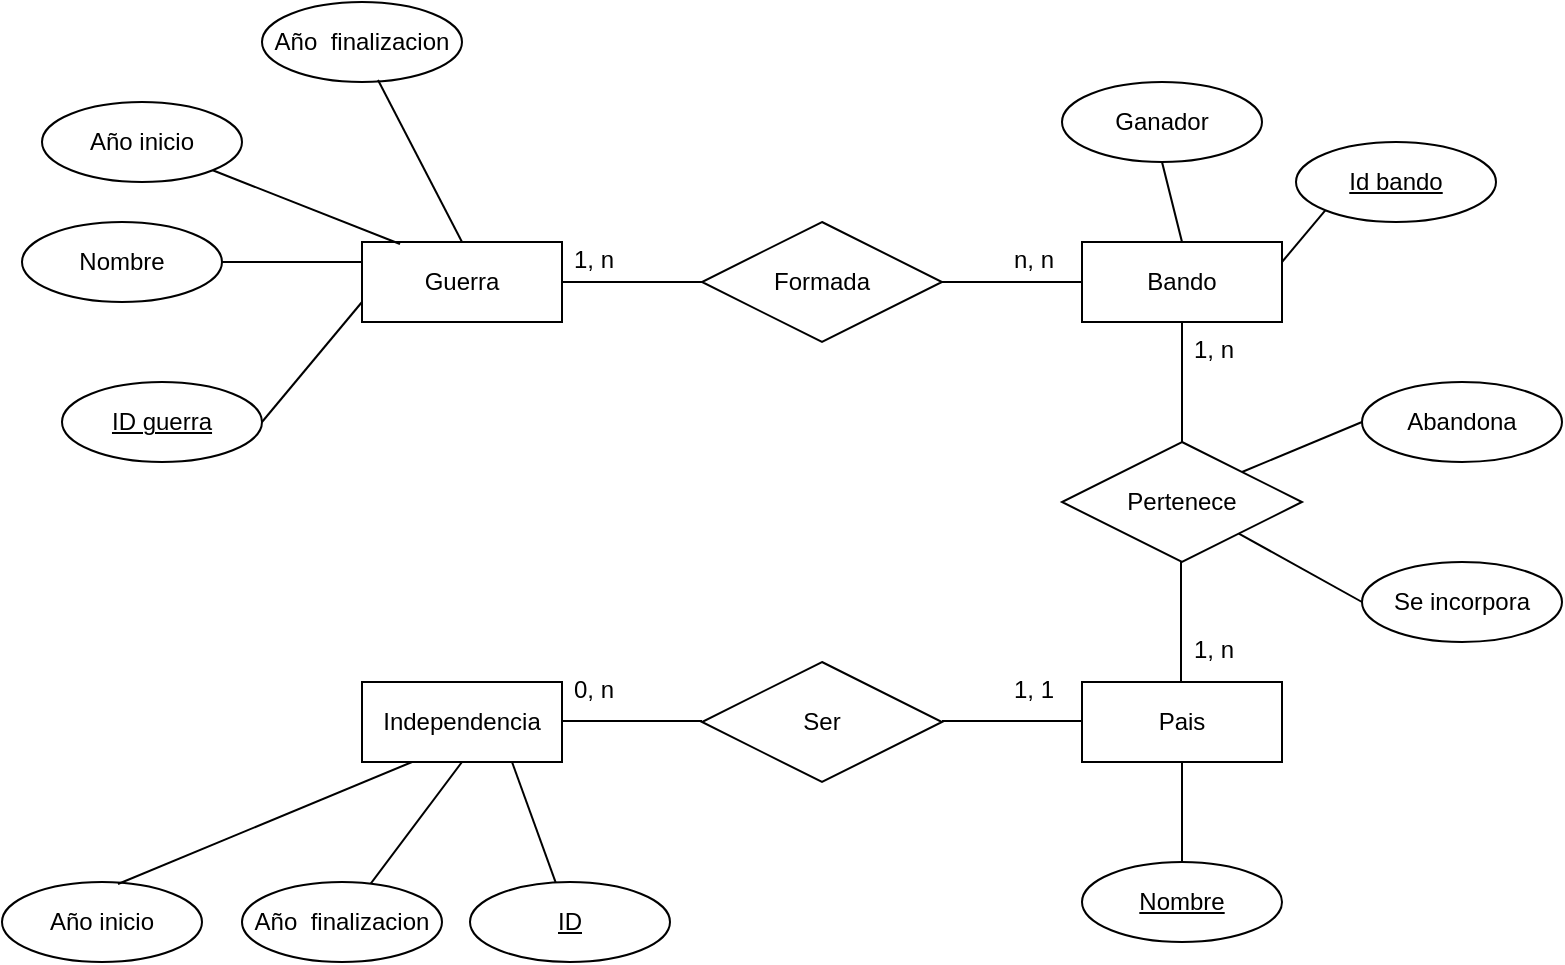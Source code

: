 <mxfile version="22.0.4" type="github">
  <diagram name="Página-1" id="gQ8KJBxwYr7MsjFpWVNr">
    <mxGraphModel dx="1434" dy="750" grid="1" gridSize="10" guides="1" tooltips="1" connect="1" arrows="1" fold="1" page="1" pageScale="1" pageWidth="827" pageHeight="1169" math="0" shadow="0">
      <root>
        <mxCell id="0" />
        <mxCell id="1" parent="0" />
        <mxCell id="Mv-20z191rOxumVOD1xC-1" value="Guerra" style="whiteSpace=wrap;html=1;align=center;" vertex="1" parent="1">
          <mxGeometry x="260" y="150" width="100" height="40" as="geometry" />
        </mxCell>
        <mxCell id="Mv-20z191rOxumVOD1xC-2" value="Pais" style="whiteSpace=wrap;html=1;align=center;" vertex="1" parent="1">
          <mxGeometry x="620" y="370" width="100" height="40" as="geometry" />
        </mxCell>
        <mxCell id="Mv-20z191rOxumVOD1xC-3" value="Bando" style="whiteSpace=wrap;html=1;align=center;" vertex="1" parent="1">
          <mxGeometry x="620" y="150" width="100" height="40" as="geometry" />
        </mxCell>
        <mxCell id="Mv-20z191rOxumVOD1xC-4" value="Año inicio" style="ellipse;whiteSpace=wrap;html=1;align=center;" vertex="1" parent="1">
          <mxGeometry x="100" y="80" width="100" height="40" as="geometry" />
        </mxCell>
        <mxCell id="Mv-20z191rOxumVOD1xC-5" value="Año&amp;nbsp; finalizacion" style="ellipse;whiteSpace=wrap;html=1;align=center;" vertex="1" parent="1">
          <mxGeometry x="210" y="30" width="100" height="40" as="geometry" />
        </mxCell>
        <mxCell id="Mv-20z191rOxumVOD1xC-6" value="Nombre" style="ellipse;whiteSpace=wrap;html=1;align=center;" vertex="1" parent="1">
          <mxGeometry x="90" y="140" width="100" height="40" as="geometry" />
        </mxCell>
        <mxCell id="Mv-20z191rOxumVOD1xC-7" value="ID guerra" style="ellipse;whiteSpace=wrap;html=1;align=center;fontStyle=4;" vertex="1" parent="1">
          <mxGeometry x="110" y="220" width="100" height="40" as="geometry" />
        </mxCell>
        <mxCell id="Mv-20z191rOxumVOD1xC-9" value="Nombre" style="ellipse;whiteSpace=wrap;html=1;align=center;fontStyle=4;" vertex="1" parent="1">
          <mxGeometry x="620" y="460" width="100" height="40" as="geometry" />
        </mxCell>
        <mxCell id="Mv-20z191rOxumVOD1xC-10" value="Formada" style="shape=rhombus;perimeter=rhombusPerimeter;whiteSpace=wrap;html=1;align=center;" vertex="1" parent="1">
          <mxGeometry x="430" y="140" width="120" height="60" as="geometry" />
        </mxCell>
        <mxCell id="Mv-20z191rOxumVOD1xC-11" value="" style="endArrow=none;html=1;rounded=0;exitX=1;exitY=0.5;exitDx=0;exitDy=0;entryX=0;entryY=0.5;entryDx=0;entryDy=0;" edge="1" parent="1" source="Mv-20z191rOxumVOD1xC-1" target="Mv-20z191rOxumVOD1xC-10">
          <mxGeometry relative="1" as="geometry">
            <mxPoint x="330" y="390" as="sourcePoint" />
            <mxPoint x="490" y="390" as="targetPoint" />
          </mxGeometry>
        </mxCell>
        <mxCell id="Mv-20z191rOxumVOD1xC-12" value="" style="endArrow=none;html=1;rounded=0;exitX=1;exitY=0.5;exitDx=0;exitDy=0;entryX=0;entryY=0.5;entryDx=0;entryDy=0;" edge="1" parent="1">
          <mxGeometry relative="1" as="geometry">
            <mxPoint x="550" y="170" as="sourcePoint" />
            <mxPoint x="620" y="170" as="targetPoint" />
          </mxGeometry>
        </mxCell>
        <mxCell id="Mv-20z191rOxumVOD1xC-13" value="Ganador" style="ellipse;whiteSpace=wrap;html=1;align=center;" vertex="1" parent="1">
          <mxGeometry x="610" y="70" width="100" height="40" as="geometry" />
        </mxCell>
        <mxCell id="Mv-20z191rOxumVOD1xC-14" value="Pertenece" style="shape=rhombus;perimeter=rhombusPerimeter;whiteSpace=wrap;html=1;align=center;" vertex="1" parent="1">
          <mxGeometry x="610" y="250" width="120" height="60" as="geometry" />
        </mxCell>
        <mxCell id="Mv-20z191rOxumVOD1xC-15" value="" style="endArrow=none;html=1;rounded=0;entryX=0.5;entryY=1;entryDx=0;entryDy=0;" edge="1" parent="1" source="Mv-20z191rOxumVOD1xC-14" target="Mv-20z191rOxumVOD1xC-3">
          <mxGeometry relative="1" as="geometry">
            <mxPoint x="330" y="390" as="sourcePoint" />
            <mxPoint x="490" y="390" as="targetPoint" />
          </mxGeometry>
        </mxCell>
        <mxCell id="Mv-20z191rOxumVOD1xC-16" value="" style="endArrow=none;html=1;rounded=0;entryX=0.5;entryY=1;entryDx=0;entryDy=0;" edge="1" parent="1">
          <mxGeometry relative="1" as="geometry">
            <mxPoint x="669.5" y="370" as="sourcePoint" />
            <mxPoint x="669.5" y="310" as="targetPoint" />
          </mxGeometry>
        </mxCell>
        <mxCell id="Mv-20z191rOxumVOD1xC-17" value="" style="endArrow=none;html=1;rounded=0;entryX=0.5;entryY=1;entryDx=0;entryDy=0;exitX=0.5;exitY=0;exitDx=0;exitDy=0;" edge="1" parent="1" source="Mv-20z191rOxumVOD1xC-3" target="Mv-20z191rOxumVOD1xC-13">
          <mxGeometry relative="1" as="geometry">
            <mxPoint x="330" y="390" as="sourcePoint" />
            <mxPoint x="490" y="390" as="targetPoint" />
          </mxGeometry>
        </mxCell>
        <mxCell id="Mv-20z191rOxumVOD1xC-18" value="Independencia" style="whiteSpace=wrap;html=1;align=center;" vertex="1" parent="1">
          <mxGeometry x="260" y="370" width="100" height="40" as="geometry" />
        </mxCell>
        <mxCell id="Mv-20z191rOxumVOD1xC-19" value="" style="endArrow=none;html=1;rounded=0;" edge="1" parent="1">
          <mxGeometry relative="1" as="geometry">
            <mxPoint x="360" y="389.5" as="sourcePoint" />
            <mxPoint x="430" y="389.5" as="targetPoint" />
          </mxGeometry>
        </mxCell>
        <mxCell id="Mv-20z191rOxumVOD1xC-20" value="Ser" style="shape=rhombus;perimeter=rhombusPerimeter;whiteSpace=wrap;html=1;align=center;" vertex="1" parent="1">
          <mxGeometry x="430" y="360" width="120" height="60" as="geometry" />
        </mxCell>
        <mxCell id="Mv-20z191rOxumVOD1xC-22" value="" style="endArrow=none;html=1;rounded=0;" edge="1" parent="1">
          <mxGeometry relative="1" as="geometry">
            <mxPoint x="550" y="389.5" as="sourcePoint" />
            <mxPoint x="620" y="389.5" as="targetPoint" />
          </mxGeometry>
        </mxCell>
        <mxCell id="Mv-20z191rOxumVOD1xC-23" value="Año inicio" style="ellipse;whiteSpace=wrap;html=1;align=center;" vertex="1" parent="1">
          <mxGeometry x="80" y="470" width="100" height="40" as="geometry" />
        </mxCell>
        <mxCell id="Mv-20z191rOxumVOD1xC-24" value="Año&amp;nbsp; finalizacion" style="ellipse;whiteSpace=wrap;html=1;align=center;" vertex="1" parent="1">
          <mxGeometry x="200" y="470" width="100" height="40" as="geometry" />
        </mxCell>
        <mxCell id="Mv-20z191rOxumVOD1xC-25" value="" style="endArrow=none;html=1;rounded=0;entryX=0.25;entryY=1;entryDx=0;entryDy=0;exitX=0.58;exitY=0.025;exitDx=0;exitDy=0;exitPerimeter=0;" edge="1" parent="1" source="Mv-20z191rOxumVOD1xC-23" target="Mv-20z191rOxumVOD1xC-18">
          <mxGeometry relative="1" as="geometry">
            <mxPoint x="210" y="480" as="sourcePoint" />
            <mxPoint x="280" y="480" as="targetPoint" />
          </mxGeometry>
        </mxCell>
        <mxCell id="Mv-20z191rOxumVOD1xC-26" value="" style="endArrow=none;html=1;rounded=0;entryX=0.5;entryY=1;entryDx=0;entryDy=0;" edge="1" parent="1" source="Mv-20z191rOxumVOD1xC-24" target="Mv-20z191rOxumVOD1xC-18">
          <mxGeometry relative="1" as="geometry">
            <mxPoint x="228" y="491" as="sourcePoint" />
            <mxPoint x="295" y="420" as="targetPoint" />
          </mxGeometry>
        </mxCell>
        <mxCell id="Mv-20z191rOxumVOD1xC-27" value="" style="endArrow=none;html=1;rounded=0;entryX=0.5;entryY=1;entryDx=0;entryDy=0;exitX=0.5;exitY=0;exitDx=0;exitDy=0;" edge="1" parent="1" source="Mv-20z191rOxumVOD1xC-9" target="Mv-20z191rOxumVOD1xC-2">
          <mxGeometry relative="1" as="geometry">
            <mxPoint x="330" y="270" as="sourcePoint" />
            <mxPoint x="490" y="270" as="targetPoint" />
          </mxGeometry>
        </mxCell>
        <mxCell id="Mv-20z191rOxumVOD1xC-28" value="ID" style="ellipse;whiteSpace=wrap;html=1;align=center;fontStyle=4;" vertex="1" parent="1">
          <mxGeometry x="314" y="470" width="100" height="40" as="geometry" />
        </mxCell>
        <mxCell id="Mv-20z191rOxumVOD1xC-29" value="" style="endArrow=none;html=1;rounded=0;entryX=0.75;entryY=1;entryDx=0;entryDy=0;" edge="1" parent="1" source="Mv-20z191rOxumVOD1xC-28" target="Mv-20z191rOxumVOD1xC-18">
          <mxGeometry relative="1" as="geometry">
            <mxPoint x="274" y="481" as="sourcePoint" />
            <mxPoint x="320" y="420" as="targetPoint" />
          </mxGeometry>
        </mxCell>
        <mxCell id="Mv-20z191rOxumVOD1xC-30" value="Abandona" style="ellipse;whiteSpace=wrap;html=1;align=center;" vertex="1" parent="1">
          <mxGeometry x="760" y="220" width="100" height="40" as="geometry" />
        </mxCell>
        <mxCell id="Mv-20z191rOxumVOD1xC-31" value="Se incorpora" style="ellipse;whiteSpace=wrap;html=1;align=center;" vertex="1" parent="1">
          <mxGeometry x="760" y="310" width="100" height="40" as="geometry" />
        </mxCell>
        <mxCell id="Mv-20z191rOxumVOD1xC-32" value="" style="endArrow=none;html=1;rounded=0;entryX=0;entryY=0.5;entryDx=0;entryDy=0;exitX=1;exitY=0;exitDx=0;exitDy=0;" edge="1" parent="1" source="Mv-20z191rOxumVOD1xC-14" target="Mv-20z191rOxumVOD1xC-30">
          <mxGeometry relative="1" as="geometry">
            <mxPoint x="330" y="270" as="sourcePoint" />
            <mxPoint x="490" y="270" as="targetPoint" />
          </mxGeometry>
        </mxCell>
        <mxCell id="Mv-20z191rOxumVOD1xC-33" value="" style="endArrow=none;html=1;rounded=0;entryX=0;entryY=0.5;entryDx=0;entryDy=0;" edge="1" parent="1" source="Mv-20z191rOxumVOD1xC-14" target="Mv-20z191rOxumVOD1xC-31">
          <mxGeometry relative="1" as="geometry">
            <mxPoint x="330" y="270" as="sourcePoint" />
            <mxPoint x="490" y="270" as="targetPoint" />
          </mxGeometry>
        </mxCell>
        <mxCell id="Mv-20z191rOxumVOD1xC-34" value="" style="endArrow=none;html=1;rounded=0;exitX=0.58;exitY=0.975;exitDx=0;exitDy=0;exitPerimeter=0;entryX=0.5;entryY=0;entryDx=0;entryDy=0;" edge="1" parent="1" source="Mv-20z191rOxumVOD1xC-5" target="Mv-20z191rOxumVOD1xC-1">
          <mxGeometry relative="1" as="geometry">
            <mxPoint x="330" y="270" as="sourcePoint" />
            <mxPoint x="490" y="270" as="targetPoint" />
          </mxGeometry>
        </mxCell>
        <mxCell id="Mv-20z191rOxumVOD1xC-35" value="" style="endArrow=none;html=1;rounded=0;exitX=1;exitY=1;exitDx=0;exitDy=0;entryX=0.19;entryY=0.025;entryDx=0;entryDy=0;entryPerimeter=0;" edge="1" parent="1" source="Mv-20z191rOxumVOD1xC-4" target="Mv-20z191rOxumVOD1xC-1">
          <mxGeometry relative="1" as="geometry">
            <mxPoint x="330" y="270" as="sourcePoint" />
            <mxPoint x="490" y="270" as="targetPoint" />
          </mxGeometry>
        </mxCell>
        <mxCell id="Mv-20z191rOxumVOD1xC-36" value="" style="endArrow=none;html=1;rounded=0;exitX=1;exitY=0.5;exitDx=0;exitDy=0;entryX=0;entryY=0.25;entryDx=0;entryDy=0;" edge="1" parent="1" source="Mv-20z191rOxumVOD1xC-6" target="Mv-20z191rOxumVOD1xC-1">
          <mxGeometry relative="1" as="geometry">
            <mxPoint x="330" y="270" as="sourcePoint" />
            <mxPoint x="490" y="270" as="targetPoint" />
          </mxGeometry>
        </mxCell>
        <mxCell id="Mv-20z191rOxumVOD1xC-37" value="" style="endArrow=none;html=1;rounded=0;exitX=1;exitY=0.5;exitDx=0;exitDy=0;entryX=0;entryY=0.75;entryDx=0;entryDy=0;" edge="1" parent="1" source="Mv-20z191rOxumVOD1xC-7" target="Mv-20z191rOxumVOD1xC-1">
          <mxGeometry relative="1" as="geometry">
            <mxPoint x="330" y="270" as="sourcePoint" />
            <mxPoint x="490" y="270" as="targetPoint" />
          </mxGeometry>
        </mxCell>
        <mxCell id="Mv-20z191rOxumVOD1xC-38" value="Id bando" style="ellipse;whiteSpace=wrap;html=1;align=center;fontStyle=4;" vertex="1" parent="1">
          <mxGeometry x="727" y="100" width="100" height="40" as="geometry" />
        </mxCell>
        <mxCell id="Mv-20z191rOxumVOD1xC-40" value="" style="endArrow=none;html=1;rounded=0;entryX=0;entryY=1;entryDx=0;entryDy=0;exitX=1;exitY=0.25;exitDx=0;exitDy=0;" edge="1" parent="1" source="Mv-20z191rOxumVOD1xC-3" target="Mv-20z191rOxumVOD1xC-38">
          <mxGeometry relative="1" as="geometry">
            <mxPoint x="330" y="270" as="sourcePoint" />
            <mxPoint x="490" y="270" as="targetPoint" />
          </mxGeometry>
        </mxCell>
        <mxCell id="Mv-20z191rOxumVOD1xC-41" value="n, n" style="text;strokeColor=none;fillColor=none;spacingLeft=4;spacingRight=4;overflow=hidden;rotatable=0;points=[[0,0.5],[1,0.5]];portConstraint=eastwest;fontSize=12;whiteSpace=wrap;html=1;" vertex="1" parent="1">
          <mxGeometry x="580" y="145" width="40" height="30" as="geometry" />
        </mxCell>
        <mxCell id="Mv-20z191rOxumVOD1xC-42" value="1, n" style="text;strokeColor=none;fillColor=none;spacingLeft=4;spacingRight=4;overflow=hidden;rotatable=0;points=[[0,0.5],[1,0.5]];portConstraint=eastwest;fontSize=12;whiteSpace=wrap;html=1;" vertex="1" parent="1">
          <mxGeometry x="360" y="145" width="40" height="30" as="geometry" />
        </mxCell>
        <mxCell id="Mv-20z191rOxumVOD1xC-43" value="1, n" style="text;strokeColor=none;fillColor=none;spacingLeft=4;spacingRight=4;overflow=hidden;rotatable=0;points=[[0,0.5],[1,0.5]];portConstraint=eastwest;fontSize=12;whiteSpace=wrap;html=1;" vertex="1" parent="1">
          <mxGeometry x="670" y="340" width="40" height="30" as="geometry" />
        </mxCell>
        <mxCell id="Mv-20z191rOxumVOD1xC-44" value="1, n" style="text;strokeColor=none;fillColor=none;spacingLeft=4;spacingRight=4;overflow=hidden;rotatable=0;points=[[0,0.5],[1,0.5]];portConstraint=eastwest;fontSize=12;whiteSpace=wrap;html=1;" vertex="1" parent="1">
          <mxGeometry x="670" y="190" width="40" height="30" as="geometry" />
        </mxCell>
        <mxCell id="Mv-20z191rOxumVOD1xC-45" value="0, n" style="text;strokeColor=none;fillColor=none;spacingLeft=4;spacingRight=4;overflow=hidden;rotatable=0;points=[[0,0.5],[1,0.5]];portConstraint=eastwest;fontSize=12;whiteSpace=wrap;html=1;" vertex="1" parent="1">
          <mxGeometry x="360" y="360" width="40" height="30" as="geometry" />
        </mxCell>
        <mxCell id="Mv-20z191rOxumVOD1xC-46" value="1, 1" style="text;strokeColor=none;fillColor=none;spacingLeft=4;spacingRight=4;overflow=hidden;rotatable=0;points=[[0,0.5],[1,0.5]];portConstraint=eastwest;fontSize=12;whiteSpace=wrap;html=1;" vertex="1" parent="1">
          <mxGeometry x="580" y="360" width="40" height="30" as="geometry" />
        </mxCell>
      </root>
    </mxGraphModel>
  </diagram>
</mxfile>

